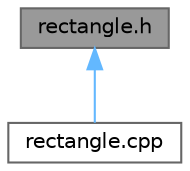 digraph "rectangle.h"
{
 // LATEX_PDF_SIZE
  bgcolor="transparent";
  edge [fontname=Helvetica,fontsize=10,labelfontname=Helvetica,labelfontsize=10];
  node [fontname=Helvetica,fontsize=10,shape=box,height=0.2,width=0.4];
  Node1 [label="rectangle.h",height=0.2,width=0.4,color="gray40", fillcolor="grey60", style="filled", fontcolor="black",tooltip="Declaration of the class Rectangle."];
  Node1 -> Node2 [dir="back",color="steelblue1",style="solid"];
  Node2 [label="rectangle.cpp",height=0.2,width=0.4,color="grey40", fillcolor="white", style="filled",URL="$rectangle_8cpp.html",tooltip="class Rectangle: implementation of the functions"];
}
